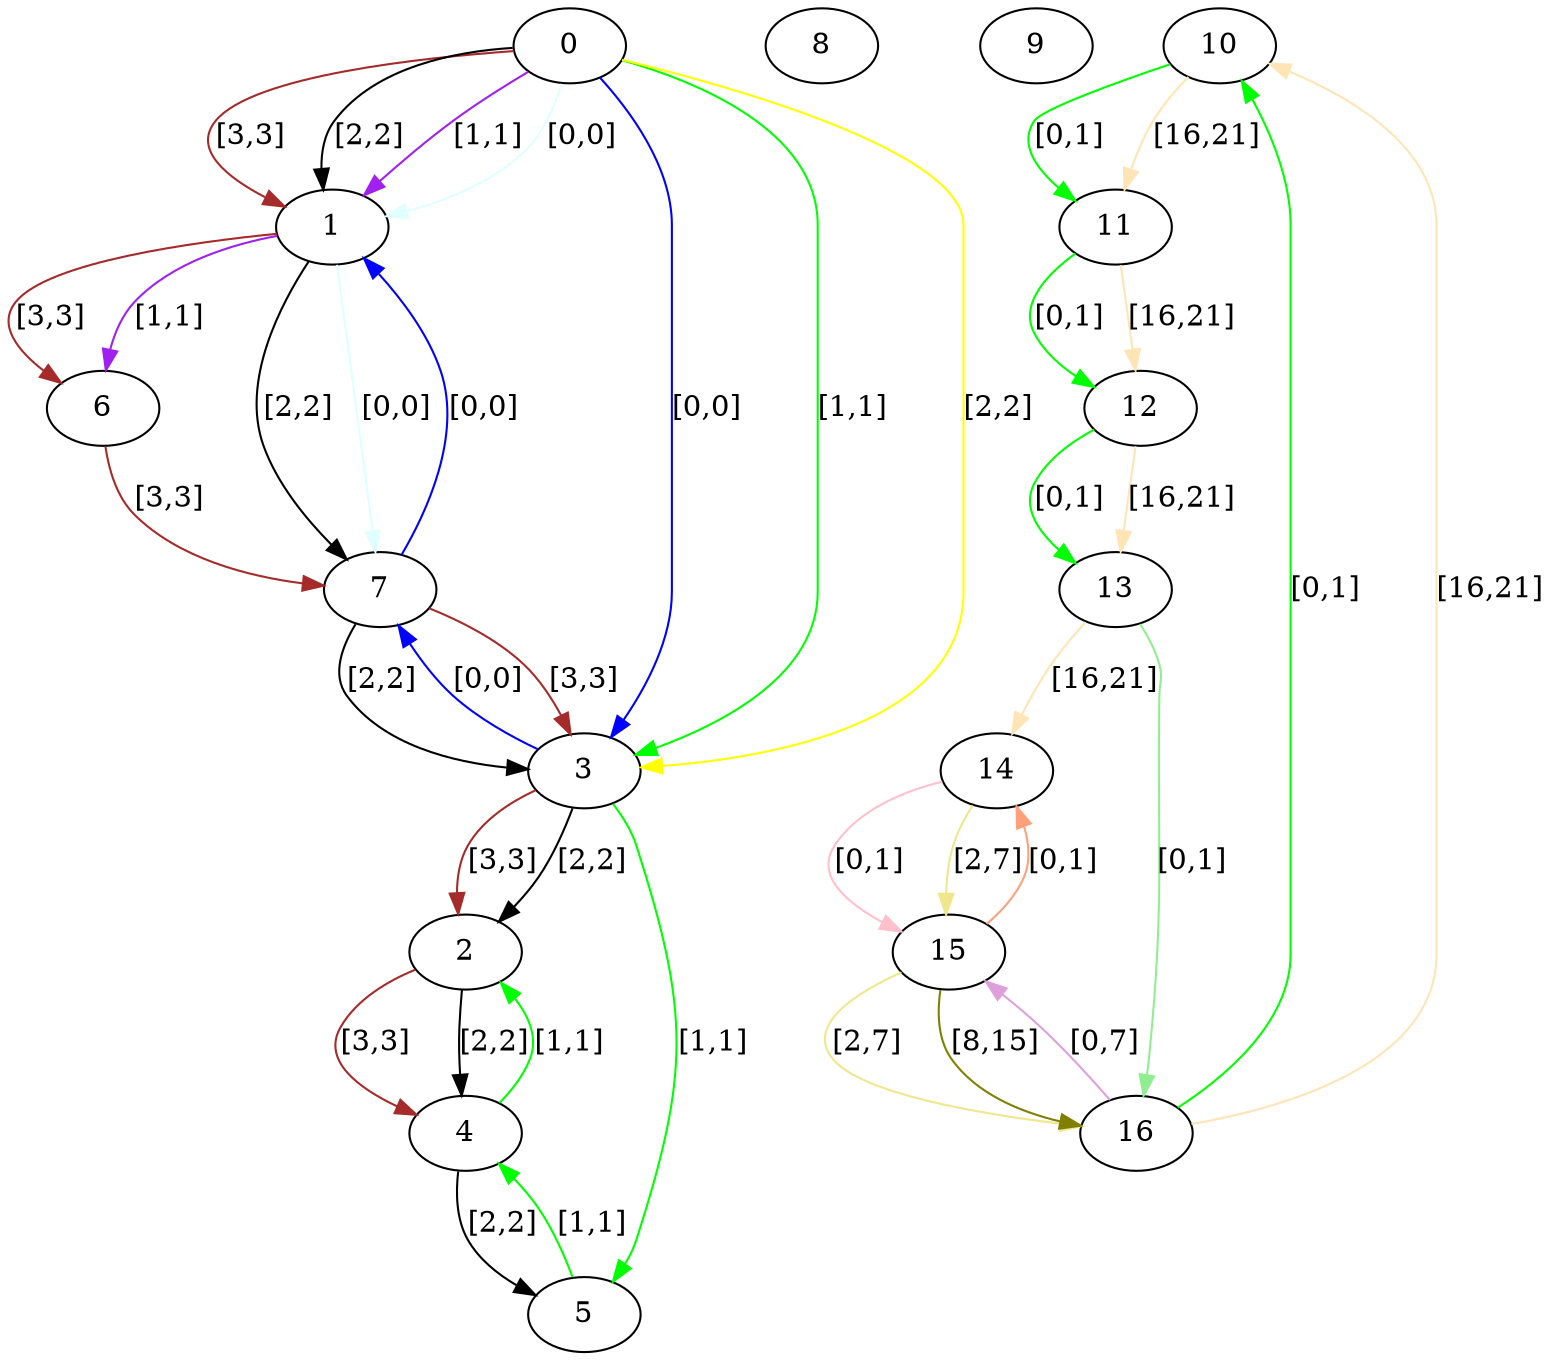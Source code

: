 digraph  {
0 [label=0];
1 [label=1];
2 [label=2];
3 [label=3];
4 [label=4];
5 [label=5];
6 [label=6];
7 [label=7];
8 [label=8];
9 [label=9];
10 [label=10];
11 [label=11];
12 [label=12];
13 [label=13];
14 [label=14];
15 [label=15];
16 [label=16];
0 -> 3  [color=blue, key=0, label="[0,0]"];
0 -> 3  [color=green, key=1, label="[1,1]"];
0 -> 3  [color=yellow, key=2, label="[2,2]"];
0 -> 1  [color=brown, key=0, label="[3,3]"];
0 -> 1  [color=black, key=1, label="[2,2]"];
0 -> 1  [color=purple, key=2, label="[1,1]"];
0 -> 1  [color=lightcyan, key=3, label="[0,0]"];
1 -> 6  [color=brown, key=0, label="[3,3]"];
1 -> 6  [color=purple, key=1, label="[1,1]"];
1 -> 7  [color=black, key=0, label="[2,2]"];
1 -> 7  [color=lightcyan, key=1, label="[0,0]"];
2 -> 4  [color=brown, key=0, label="[3,3]"];
2 -> 4  [color=black, key=1, label="[2,2]"];
3 -> 7  [color=blue, key=0, label="[0,0]"];
3 -> 5  [color=green, key=0, label="[1,1]"];
3 -> 2  [color=brown, key=0, label="[3,3]"];
3 -> 2  [color=black, key=1, label="[2,2]"];
4 -> 2  [color=green, key=0, label="[1,1]"];
4 -> 5  [color=black, key=0, label="[2,2]"];
5 -> 4  [color=green, key=0, label="[1,1]"];
6 -> 7  [color=brown, key=0, label="[3,3]"];
7 -> 1  [color=blue, key=0, label="[0,0]"];
7 -> 3  [color=brown, key=0, label="[3,3]"];
7 -> 3  [color=black, key=1, label="[2,2]"];
10 -> 11  [color=lime, key=0, label="[0,1]"];
10 -> 11  [color=moccasin, key=1, label="[16,21]"];
11 -> 12  [color=lime, key=0, label="[0,1]"];
11 -> 12  [color=moccasin, key=1, label="[16,21]"];
12 -> 13  [color=lime, key=0, label="[0,1]"];
12 -> 13  [color=moccasin, key=1, label="[16,21]"];
13 -> 16  [color=lightgreen, key=0, label="[0,1]"];
13 -> 14  [color=moccasin, key=0, label="[16,21]"];
14 -> 15  [color=pink, key=0, label="[0,1]"];
14 -> 15  [color=khaki, key=1, label="[2,7]"];
15 -> 14  [color=lightsalmon, key=0, label="[0,1]"];
15 -> 16  [color=khaki, key=0, label="[2,7]"];
15 -> 16  [color=olive, key=1, label="[8,15]"];
16 -> 10  [color=lime, key=0, label="[0,1]"];
16 -> 10  [color=moccasin, key=1, label="[16,21]"];
16 -> 15  [color=plum, key=0, label="[0,7]"];
}
